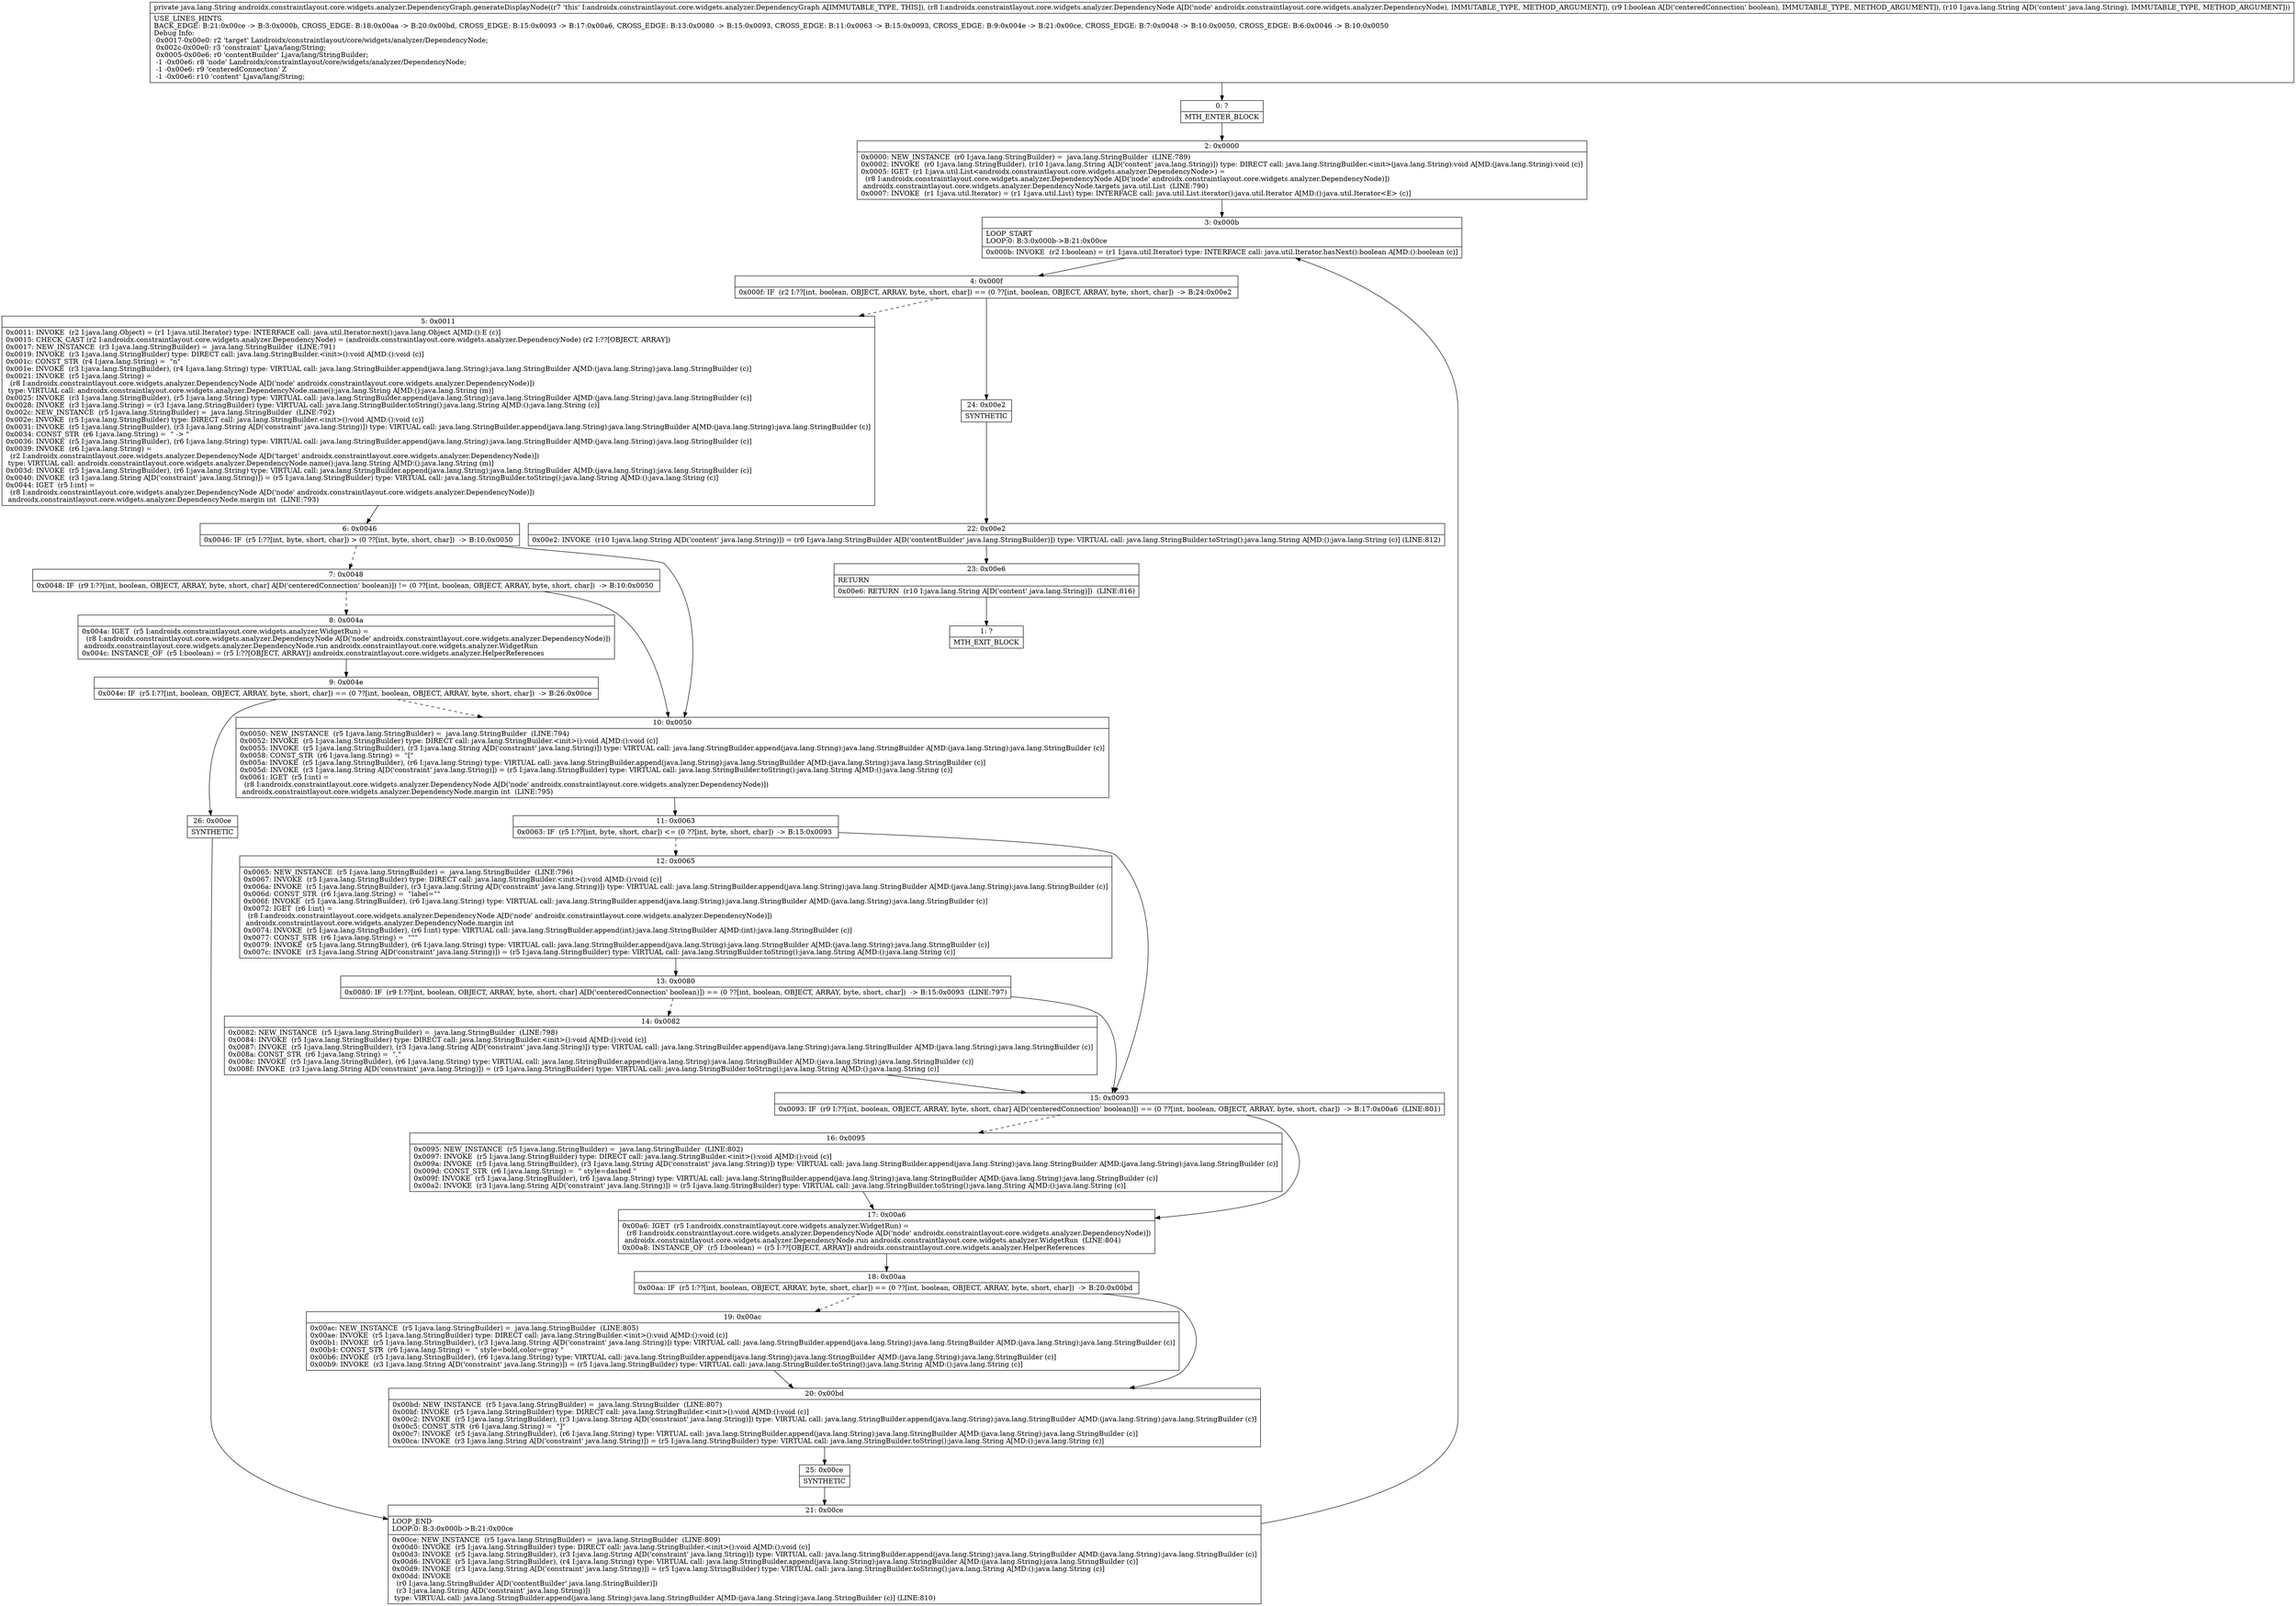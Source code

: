 digraph "CFG forandroidx.constraintlayout.core.widgets.analyzer.DependencyGraph.generateDisplayNode(Landroidx\/constraintlayout\/core\/widgets\/analyzer\/DependencyNode;ZLjava\/lang\/String;)Ljava\/lang\/String;" {
Node_0 [shape=record,label="{0\:\ ?|MTH_ENTER_BLOCK\l}"];
Node_2 [shape=record,label="{2\:\ 0x0000|0x0000: NEW_INSTANCE  (r0 I:java.lang.StringBuilder) =  java.lang.StringBuilder  (LINE:789)\l0x0002: INVOKE  (r0 I:java.lang.StringBuilder), (r10 I:java.lang.String A[D('content' java.lang.String)]) type: DIRECT call: java.lang.StringBuilder.\<init\>(java.lang.String):void A[MD:(java.lang.String):void (c)]\l0x0005: IGET  (r1 I:java.util.List\<androidx.constraintlayout.core.widgets.analyzer.DependencyNode\>) = \l  (r8 I:androidx.constraintlayout.core.widgets.analyzer.DependencyNode A[D('node' androidx.constraintlayout.core.widgets.analyzer.DependencyNode)])\l androidx.constraintlayout.core.widgets.analyzer.DependencyNode.targets java.util.List  (LINE:790)\l0x0007: INVOKE  (r1 I:java.util.Iterator) = (r1 I:java.util.List) type: INTERFACE call: java.util.List.iterator():java.util.Iterator A[MD:():java.util.Iterator\<E\> (c)]\l}"];
Node_3 [shape=record,label="{3\:\ 0x000b|LOOP_START\lLOOP:0: B:3:0x000b\-\>B:21:0x00ce\l|0x000b: INVOKE  (r2 I:boolean) = (r1 I:java.util.Iterator) type: INTERFACE call: java.util.Iterator.hasNext():boolean A[MD:():boolean (c)]\l}"];
Node_4 [shape=record,label="{4\:\ 0x000f|0x000f: IF  (r2 I:??[int, boolean, OBJECT, ARRAY, byte, short, char]) == (0 ??[int, boolean, OBJECT, ARRAY, byte, short, char])  \-\> B:24:0x00e2 \l}"];
Node_5 [shape=record,label="{5\:\ 0x0011|0x0011: INVOKE  (r2 I:java.lang.Object) = (r1 I:java.util.Iterator) type: INTERFACE call: java.util.Iterator.next():java.lang.Object A[MD:():E (c)]\l0x0015: CHECK_CAST (r2 I:androidx.constraintlayout.core.widgets.analyzer.DependencyNode) = (androidx.constraintlayout.core.widgets.analyzer.DependencyNode) (r2 I:??[OBJECT, ARRAY]) \l0x0017: NEW_INSTANCE  (r3 I:java.lang.StringBuilder) =  java.lang.StringBuilder  (LINE:791)\l0x0019: INVOKE  (r3 I:java.lang.StringBuilder) type: DIRECT call: java.lang.StringBuilder.\<init\>():void A[MD:():void (c)]\l0x001c: CONST_STR  (r4 I:java.lang.String) =  \"n\" \l0x001e: INVOKE  (r3 I:java.lang.StringBuilder), (r4 I:java.lang.String) type: VIRTUAL call: java.lang.StringBuilder.append(java.lang.String):java.lang.StringBuilder A[MD:(java.lang.String):java.lang.StringBuilder (c)]\l0x0021: INVOKE  (r5 I:java.lang.String) = \l  (r8 I:androidx.constraintlayout.core.widgets.analyzer.DependencyNode A[D('node' androidx.constraintlayout.core.widgets.analyzer.DependencyNode)])\l type: VIRTUAL call: androidx.constraintlayout.core.widgets.analyzer.DependencyNode.name():java.lang.String A[MD:():java.lang.String (m)]\l0x0025: INVOKE  (r3 I:java.lang.StringBuilder), (r5 I:java.lang.String) type: VIRTUAL call: java.lang.StringBuilder.append(java.lang.String):java.lang.StringBuilder A[MD:(java.lang.String):java.lang.StringBuilder (c)]\l0x0028: INVOKE  (r3 I:java.lang.String) = (r3 I:java.lang.StringBuilder) type: VIRTUAL call: java.lang.StringBuilder.toString():java.lang.String A[MD:():java.lang.String (c)]\l0x002c: NEW_INSTANCE  (r5 I:java.lang.StringBuilder) =  java.lang.StringBuilder  (LINE:792)\l0x002e: INVOKE  (r5 I:java.lang.StringBuilder) type: DIRECT call: java.lang.StringBuilder.\<init\>():void A[MD:():void (c)]\l0x0031: INVOKE  (r5 I:java.lang.StringBuilder), (r3 I:java.lang.String A[D('constraint' java.lang.String)]) type: VIRTUAL call: java.lang.StringBuilder.append(java.lang.String):java.lang.StringBuilder A[MD:(java.lang.String):java.lang.StringBuilder (c)]\l0x0034: CONST_STR  (r6 I:java.lang.String) =  \" \-\> \" \l0x0036: INVOKE  (r5 I:java.lang.StringBuilder), (r6 I:java.lang.String) type: VIRTUAL call: java.lang.StringBuilder.append(java.lang.String):java.lang.StringBuilder A[MD:(java.lang.String):java.lang.StringBuilder (c)]\l0x0039: INVOKE  (r6 I:java.lang.String) = \l  (r2 I:androidx.constraintlayout.core.widgets.analyzer.DependencyNode A[D('target' androidx.constraintlayout.core.widgets.analyzer.DependencyNode)])\l type: VIRTUAL call: androidx.constraintlayout.core.widgets.analyzer.DependencyNode.name():java.lang.String A[MD:():java.lang.String (m)]\l0x003d: INVOKE  (r5 I:java.lang.StringBuilder), (r6 I:java.lang.String) type: VIRTUAL call: java.lang.StringBuilder.append(java.lang.String):java.lang.StringBuilder A[MD:(java.lang.String):java.lang.StringBuilder (c)]\l0x0040: INVOKE  (r3 I:java.lang.String A[D('constraint' java.lang.String)]) = (r5 I:java.lang.StringBuilder) type: VIRTUAL call: java.lang.StringBuilder.toString():java.lang.String A[MD:():java.lang.String (c)]\l0x0044: IGET  (r5 I:int) = \l  (r8 I:androidx.constraintlayout.core.widgets.analyzer.DependencyNode A[D('node' androidx.constraintlayout.core.widgets.analyzer.DependencyNode)])\l androidx.constraintlayout.core.widgets.analyzer.DependencyNode.margin int  (LINE:793)\l}"];
Node_6 [shape=record,label="{6\:\ 0x0046|0x0046: IF  (r5 I:??[int, byte, short, char]) \> (0 ??[int, byte, short, char])  \-\> B:10:0x0050 \l}"];
Node_7 [shape=record,label="{7\:\ 0x0048|0x0048: IF  (r9 I:??[int, boolean, OBJECT, ARRAY, byte, short, char] A[D('centeredConnection' boolean)]) != (0 ??[int, boolean, OBJECT, ARRAY, byte, short, char])  \-\> B:10:0x0050 \l}"];
Node_8 [shape=record,label="{8\:\ 0x004a|0x004a: IGET  (r5 I:androidx.constraintlayout.core.widgets.analyzer.WidgetRun) = \l  (r8 I:androidx.constraintlayout.core.widgets.analyzer.DependencyNode A[D('node' androidx.constraintlayout.core.widgets.analyzer.DependencyNode)])\l androidx.constraintlayout.core.widgets.analyzer.DependencyNode.run androidx.constraintlayout.core.widgets.analyzer.WidgetRun \l0x004c: INSTANCE_OF  (r5 I:boolean) = (r5 I:??[OBJECT, ARRAY]) androidx.constraintlayout.core.widgets.analyzer.HelperReferences \l}"];
Node_9 [shape=record,label="{9\:\ 0x004e|0x004e: IF  (r5 I:??[int, boolean, OBJECT, ARRAY, byte, short, char]) == (0 ??[int, boolean, OBJECT, ARRAY, byte, short, char])  \-\> B:26:0x00ce \l}"];
Node_26 [shape=record,label="{26\:\ 0x00ce|SYNTHETIC\l}"];
Node_21 [shape=record,label="{21\:\ 0x00ce|LOOP_END\lLOOP:0: B:3:0x000b\-\>B:21:0x00ce\l|0x00ce: NEW_INSTANCE  (r5 I:java.lang.StringBuilder) =  java.lang.StringBuilder  (LINE:809)\l0x00d0: INVOKE  (r5 I:java.lang.StringBuilder) type: DIRECT call: java.lang.StringBuilder.\<init\>():void A[MD:():void (c)]\l0x00d3: INVOKE  (r5 I:java.lang.StringBuilder), (r3 I:java.lang.String A[D('constraint' java.lang.String)]) type: VIRTUAL call: java.lang.StringBuilder.append(java.lang.String):java.lang.StringBuilder A[MD:(java.lang.String):java.lang.StringBuilder (c)]\l0x00d6: INVOKE  (r5 I:java.lang.StringBuilder), (r4 I:java.lang.String) type: VIRTUAL call: java.lang.StringBuilder.append(java.lang.String):java.lang.StringBuilder A[MD:(java.lang.String):java.lang.StringBuilder (c)]\l0x00d9: INVOKE  (r3 I:java.lang.String A[D('constraint' java.lang.String)]) = (r5 I:java.lang.StringBuilder) type: VIRTUAL call: java.lang.StringBuilder.toString():java.lang.String A[MD:():java.lang.String (c)]\l0x00dd: INVOKE  \l  (r0 I:java.lang.StringBuilder A[D('contentBuilder' java.lang.StringBuilder)])\l  (r3 I:java.lang.String A[D('constraint' java.lang.String)])\l type: VIRTUAL call: java.lang.StringBuilder.append(java.lang.String):java.lang.StringBuilder A[MD:(java.lang.String):java.lang.StringBuilder (c)] (LINE:810)\l}"];
Node_10 [shape=record,label="{10\:\ 0x0050|0x0050: NEW_INSTANCE  (r5 I:java.lang.StringBuilder) =  java.lang.StringBuilder  (LINE:794)\l0x0052: INVOKE  (r5 I:java.lang.StringBuilder) type: DIRECT call: java.lang.StringBuilder.\<init\>():void A[MD:():void (c)]\l0x0055: INVOKE  (r5 I:java.lang.StringBuilder), (r3 I:java.lang.String A[D('constraint' java.lang.String)]) type: VIRTUAL call: java.lang.StringBuilder.append(java.lang.String):java.lang.StringBuilder A[MD:(java.lang.String):java.lang.StringBuilder (c)]\l0x0058: CONST_STR  (r6 I:java.lang.String) =  \"[\" \l0x005a: INVOKE  (r5 I:java.lang.StringBuilder), (r6 I:java.lang.String) type: VIRTUAL call: java.lang.StringBuilder.append(java.lang.String):java.lang.StringBuilder A[MD:(java.lang.String):java.lang.StringBuilder (c)]\l0x005d: INVOKE  (r3 I:java.lang.String A[D('constraint' java.lang.String)]) = (r5 I:java.lang.StringBuilder) type: VIRTUAL call: java.lang.StringBuilder.toString():java.lang.String A[MD:():java.lang.String (c)]\l0x0061: IGET  (r5 I:int) = \l  (r8 I:androidx.constraintlayout.core.widgets.analyzer.DependencyNode A[D('node' androidx.constraintlayout.core.widgets.analyzer.DependencyNode)])\l androidx.constraintlayout.core.widgets.analyzer.DependencyNode.margin int  (LINE:795)\l}"];
Node_11 [shape=record,label="{11\:\ 0x0063|0x0063: IF  (r5 I:??[int, byte, short, char]) \<= (0 ??[int, byte, short, char])  \-\> B:15:0x0093 \l}"];
Node_12 [shape=record,label="{12\:\ 0x0065|0x0065: NEW_INSTANCE  (r5 I:java.lang.StringBuilder) =  java.lang.StringBuilder  (LINE:796)\l0x0067: INVOKE  (r5 I:java.lang.StringBuilder) type: DIRECT call: java.lang.StringBuilder.\<init\>():void A[MD:():void (c)]\l0x006a: INVOKE  (r5 I:java.lang.StringBuilder), (r3 I:java.lang.String A[D('constraint' java.lang.String)]) type: VIRTUAL call: java.lang.StringBuilder.append(java.lang.String):java.lang.StringBuilder A[MD:(java.lang.String):java.lang.StringBuilder (c)]\l0x006d: CONST_STR  (r6 I:java.lang.String) =  \"label=\"\" \l0x006f: INVOKE  (r5 I:java.lang.StringBuilder), (r6 I:java.lang.String) type: VIRTUAL call: java.lang.StringBuilder.append(java.lang.String):java.lang.StringBuilder A[MD:(java.lang.String):java.lang.StringBuilder (c)]\l0x0072: IGET  (r6 I:int) = \l  (r8 I:androidx.constraintlayout.core.widgets.analyzer.DependencyNode A[D('node' androidx.constraintlayout.core.widgets.analyzer.DependencyNode)])\l androidx.constraintlayout.core.widgets.analyzer.DependencyNode.margin int \l0x0074: INVOKE  (r5 I:java.lang.StringBuilder), (r6 I:int) type: VIRTUAL call: java.lang.StringBuilder.append(int):java.lang.StringBuilder A[MD:(int):java.lang.StringBuilder (c)]\l0x0077: CONST_STR  (r6 I:java.lang.String) =  \"\"\" \l0x0079: INVOKE  (r5 I:java.lang.StringBuilder), (r6 I:java.lang.String) type: VIRTUAL call: java.lang.StringBuilder.append(java.lang.String):java.lang.StringBuilder A[MD:(java.lang.String):java.lang.StringBuilder (c)]\l0x007c: INVOKE  (r3 I:java.lang.String A[D('constraint' java.lang.String)]) = (r5 I:java.lang.StringBuilder) type: VIRTUAL call: java.lang.StringBuilder.toString():java.lang.String A[MD:():java.lang.String (c)]\l}"];
Node_13 [shape=record,label="{13\:\ 0x0080|0x0080: IF  (r9 I:??[int, boolean, OBJECT, ARRAY, byte, short, char] A[D('centeredConnection' boolean)]) == (0 ??[int, boolean, OBJECT, ARRAY, byte, short, char])  \-\> B:15:0x0093  (LINE:797)\l}"];
Node_14 [shape=record,label="{14\:\ 0x0082|0x0082: NEW_INSTANCE  (r5 I:java.lang.StringBuilder) =  java.lang.StringBuilder  (LINE:798)\l0x0084: INVOKE  (r5 I:java.lang.StringBuilder) type: DIRECT call: java.lang.StringBuilder.\<init\>():void A[MD:():void (c)]\l0x0087: INVOKE  (r5 I:java.lang.StringBuilder), (r3 I:java.lang.String A[D('constraint' java.lang.String)]) type: VIRTUAL call: java.lang.StringBuilder.append(java.lang.String):java.lang.StringBuilder A[MD:(java.lang.String):java.lang.StringBuilder (c)]\l0x008a: CONST_STR  (r6 I:java.lang.String) =  \",\" \l0x008c: INVOKE  (r5 I:java.lang.StringBuilder), (r6 I:java.lang.String) type: VIRTUAL call: java.lang.StringBuilder.append(java.lang.String):java.lang.StringBuilder A[MD:(java.lang.String):java.lang.StringBuilder (c)]\l0x008f: INVOKE  (r3 I:java.lang.String A[D('constraint' java.lang.String)]) = (r5 I:java.lang.StringBuilder) type: VIRTUAL call: java.lang.StringBuilder.toString():java.lang.String A[MD:():java.lang.String (c)]\l}"];
Node_15 [shape=record,label="{15\:\ 0x0093|0x0093: IF  (r9 I:??[int, boolean, OBJECT, ARRAY, byte, short, char] A[D('centeredConnection' boolean)]) == (0 ??[int, boolean, OBJECT, ARRAY, byte, short, char])  \-\> B:17:0x00a6  (LINE:801)\l}"];
Node_16 [shape=record,label="{16\:\ 0x0095|0x0095: NEW_INSTANCE  (r5 I:java.lang.StringBuilder) =  java.lang.StringBuilder  (LINE:802)\l0x0097: INVOKE  (r5 I:java.lang.StringBuilder) type: DIRECT call: java.lang.StringBuilder.\<init\>():void A[MD:():void (c)]\l0x009a: INVOKE  (r5 I:java.lang.StringBuilder), (r3 I:java.lang.String A[D('constraint' java.lang.String)]) type: VIRTUAL call: java.lang.StringBuilder.append(java.lang.String):java.lang.StringBuilder A[MD:(java.lang.String):java.lang.StringBuilder (c)]\l0x009d: CONST_STR  (r6 I:java.lang.String) =  \" style=dashed \" \l0x009f: INVOKE  (r5 I:java.lang.StringBuilder), (r6 I:java.lang.String) type: VIRTUAL call: java.lang.StringBuilder.append(java.lang.String):java.lang.StringBuilder A[MD:(java.lang.String):java.lang.StringBuilder (c)]\l0x00a2: INVOKE  (r3 I:java.lang.String A[D('constraint' java.lang.String)]) = (r5 I:java.lang.StringBuilder) type: VIRTUAL call: java.lang.StringBuilder.toString():java.lang.String A[MD:():java.lang.String (c)]\l}"];
Node_17 [shape=record,label="{17\:\ 0x00a6|0x00a6: IGET  (r5 I:androidx.constraintlayout.core.widgets.analyzer.WidgetRun) = \l  (r8 I:androidx.constraintlayout.core.widgets.analyzer.DependencyNode A[D('node' androidx.constraintlayout.core.widgets.analyzer.DependencyNode)])\l androidx.constraintlayout.core.widgets.analyzer.DependencyNode.run androidx.constraintlayout.core.widgets.analyzer.WidgetRun  (LINE:804)\l0x00a8: INSTANCE_OF  (r5 I:boolean) = (r5 I:??[OBJECT, ARRAY]) androidx.constraintlayout.core.widgets.analyzer.HelperReferences \l}"];
Node_18 [shape=record,label="{18\:\ 0x00aa|0x00aa: IF  (r5 I:??[int, boolean, OBJECT, ARRAY, byte, short, char]) == (0 ??[int, boolean, OBJECT, ARRAY, byte, short, char])  \-\> B:20:0x00bd \l}"];
Node_19 [shape=record,label="{19\:\ 0x00ac|0x00ac: NEW_INSTANCE  (r5 I:java.lang.StringBuilder) =  java.lang.StringBuilder  (LINE:805)\l0x00ae: INVOKE  (r5 I:java.lang.StringBuilder) type: DIRECT call: java.lang.StringBuilder.\<init\>():void A[MD:():void (c)]\l0x00b1: INVOKE  (r5 I:java.lang.StringBuilder), (r3 I:java.lang.String A[D('constraint' java.lang.String)]) type: VIRTUAL call: java.lang.StringBuilder.append(java.lang.String):java.lang.StringBuilder A[MD:(java.lang.String):java.lang.StringBuilder (c)]\l0x00b4: CONST_STR  (r6 I:java.lang.String) =  \" style=bold,color=gray \" \l0x00b6: INVOKE  (r5 I:java.lang.StringBuilder), (r6 I:java.lang.String) type: VIRTUAL call: java.lang.StringBuilder.append(java.lang.String):java.lang.StringBuilder A[MD:(java.lang.String):java.lang.StringBuilder (c)]\l0x00b9: INVOKE  (r3 I:java.lang.String A[D('constraint' java.lang.String)]) = (r5 I:java.lang.StringBuilder) type: VIRTUAL call: java.lang.StringBuilder.toString():java.lang.String A[MD:():java.lang.String (c)]\l}"];
Node_20 [shape=record,label="{20\:\ 0x00bd|0x00bd: NEW_INSTANCE  (r5 I:java.lang.StringBuilder) =  java.lang.StringBuilder  (LINE:807)\l0x00bf: INVOKE  (r5 I:java.lang.StringBuilder) type: DIRECT call: java.lang.StringBuilder.\<init\>():void A[MD:():void (c)]\l0x00c2: INVOKE  (r5 I:java.lang.StringBuilder), (r3 I:java.lang.String A[D('constraint' java.lang.String)]) type: VIRTUAL call: java.lang.StringBuilder.append(java.lang.String):java.lang.StringBuilder A[MD:(java.lang.String):java.lang.StringBuilder (c)]\l0x00c5: CONST_STR  (r6 I:java.lang.String) =  \"]\" \l0x00c7: INVOKE  (r5 I:java.lang.StringBuilder), (r6 I:java.lang.String) type: VIRTUAL call: java.lang.StringBuilder.append(java.lang.String):java.lang.StringBuilder A[MD:(java.lang.String):java.lang.StringBuilder (c)]\l0x00ca: INVOKE  (r3 I:java.lang.String A[D('constraint' java.lang.String)]) = (r5 I:java.lang.StringBuilder) type: VIRTUAL call: java.lang.StringBuilder.toString():java.lang.String A[MD:():java.lang.String (c)]\l}"];
Node_25 [shape=record,label="{25\:\ 0x00ce|SYNTHETIC\l}"];
Node_24 [shape=record,label="{24\:\ 0x00e2|SYNTHETIC\l}"];
Node_22 [shape=record,label="{22\:\ 0x00e2|0x00e2: INVOKE  (r10 I:java.lang.String A[D('content' java.lang.String)]) = (r0 I:java.lang.StringBuilder A[D('contentBuilder' java.lang.StringBuilder)]) type: VIRTUAL call: java.lang.StringBuilder.toString():java.lang.String A[MD:():java.lang.String (c)] (LINE:812)\l}"];
Node_23 [shape=record,label="{23\:\ 0x00e6|RETURN\l|0x00e6: RETURN  (r10 I:java.lang.String A[D('content' java.lang.String)])  (LINE:816)\l}"];
Node_1 [shape=record,label="{1\:\ ?|MTH_EXIT_BLOCK\l}"];
MethodNode[shape=record,label="{private java.lang.String androidx.constraintlayout.core.widgets.analyzer.DependencyGraph.generateDisplayNode((r7 'this' I:androidx.constraintlayout.core.widgets.analyzer.DependencyGraph A[IMMUTABLE_TYPE, THIS]), (r8 I:androidx.constraintlayout.core.widgets.analyzer.DependencyNode A[D('node' androidx.constraintlayout.core.widgets.analyzer.DependencyNode), IMMUTABLE_TYPE, METHOD_ARGUMENT]), (r9 I:boolean A[D('centeredConnection' boolean), IMMUTABLE_TYPE, METHOD_ARGUMENT]), (r10 I:java.lang.String A[D('content' java.lang.String), IMMUTABLE_TYPE, METHOD_ARGUMENT]))  | USE_LINES_HINTS\lBACK_EDGE: B:21:0x00ce \-\> B:3:0x000b, CROSS_EDGE: B:18:0x00aa \-\> B:20:0x00bd, CROSS_EDGE: B:15:0x0093 \-\> B:17:0x00a6, CROSS_EDGE: B:13:0x0080 \-\> B:15:0x0093, CROSS_EDGE: B:11:0x0063 \-\> B:15:0x0093, CROSS_EDGE: B:9:0x004e \-\> B:21:0x00ce, CROSS_EDGE: B:7:0x0048 \-\> B:10:0x0050, CROSS_EDGE: B:6:0x0046 \-\> B:10:0x0050\lDebug Info:\l  0x0017\-0x00e0: r2 'target' Landroidx\/constraintlayout\/core\/widgets\/analyzer\/DependencyNode;\l  0x002c\-0x00e0: r3 'constraint' Ljava\/lang\/String;\l  0x0005\-0x00e6: r0 'contentBuilder' Ljava\/lang\/StringBuilder;\l  \-1 \-0x00e6: r8 'node' Landroidx\/constraintlayout\/core\/widgets\/analyzer\/DependencyNode;\l  \-1 \-0x00e6: r9 'centeredConnection' Z\l  \-1 \-0x00e6: r10 'content' Ljava\/lang\/String;\l}"];
MethodNode -> Node_0;Node_0 -> Node_2;
Node_2 -> Node_3;
Node_3 -> Node_4;
Node_4 -> Node_5[style=dashed];
Node_4 -> Node_24;
Node_5 -> Node_6;
Node_6 -> Node_7[style=dashed];
Node_6 -> Node_10;
Node_7 -> Node_8[style=dashed];
Node_7 -> Node_10;
Node_8 -> Node_9;
Node_9 -> Node_10[style=dashed];
Node_9 -> Node_26;
Node_26 -> Node_21;
Node_21 -> Node_3;
Node_10 -> Node_11;
Node_11 -> Node_12[style=dashed];
Node_11 -> Node_15;
Node_12 -> Node_13;
Node_13 -> Node_14[style=dashed];
Node_13 -> Node_15;
Node_14 -> Node_15;
Node_15 -> Node_16[style=dashed];
Node_15 -> Node_17;
Node_16 -> Node_17;
Node_17 -> Node_18;
Node_18 -> Node_19[style=dashed];
Node_18 -> Node_20;
Node_19 -> Node_20;
Node_20 -> Node_25;
Node_25 -> Node_21;
Node_24 -> Node_22;
Node_22 -> Node_23;
Node_23 -> Node_1;
}

